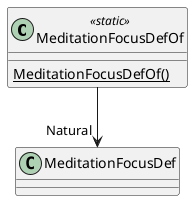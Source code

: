 @startuml
class MeditationFocusDefOf <<static>> {
    {static} MeditationFocusDefOf()
}
MeditationFocusDefOf --> "Natural" MeditationFocusDef
@enduml
